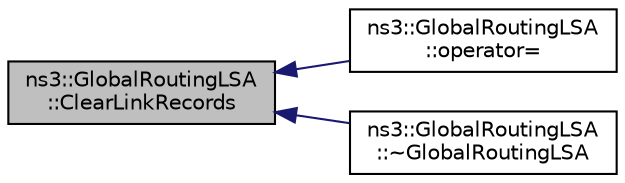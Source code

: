 digraph "ns3::GlobalRoutingLSA::ClearLinkRecords"
{
  edge [fontname="Helvetica",fontsize="10",labelfontname="Helvetica",labelfontsize="10"];
  node [fontname="Helvetica",fontsize="10",shape=record];
  rankdir="LR";
  Node1 [label="ns3::GlobalRoutingLSA\l::ClearLinkRecords",height=0.2,width=0.4,color="black", fillcolor="grey75", style="filled", fontcolor="black"];
  Node1 -> Node2 [dir="back",color="midnightblue",fontsize="10",style="solid"];
  Node2 [label="ns3::GlobalRoutingLSA\l::operator=",height=0.2,width=0.4,color="black", fillcolor="white", style="filled",URL="$dc/dd1/classns3_1_1GlobalRoutingLSA.html#af6c9e006d7a36c24dd6b8360b257a7c0",tooltip="Assignment operator for a Global Routing Link State Advertisement. "];
  Node1 -> Node3 [dir="back",color="midnightblue",fontsize="10",style="solid"];
  Node3 [label="ns3::GlobalRoutingLSA\l::~GlobalRoutingLSA",height=0.2,width=0.4,color="black", fillcolor="white", style="filled",URL="$dc/dd1/classns3_1_1GlobalRoutingLSA.html#a8e8cef25c1fc662b7f2402f75981869a",tooltip="Destroy an existing Global Routing Link State Advertisement. "];
}
